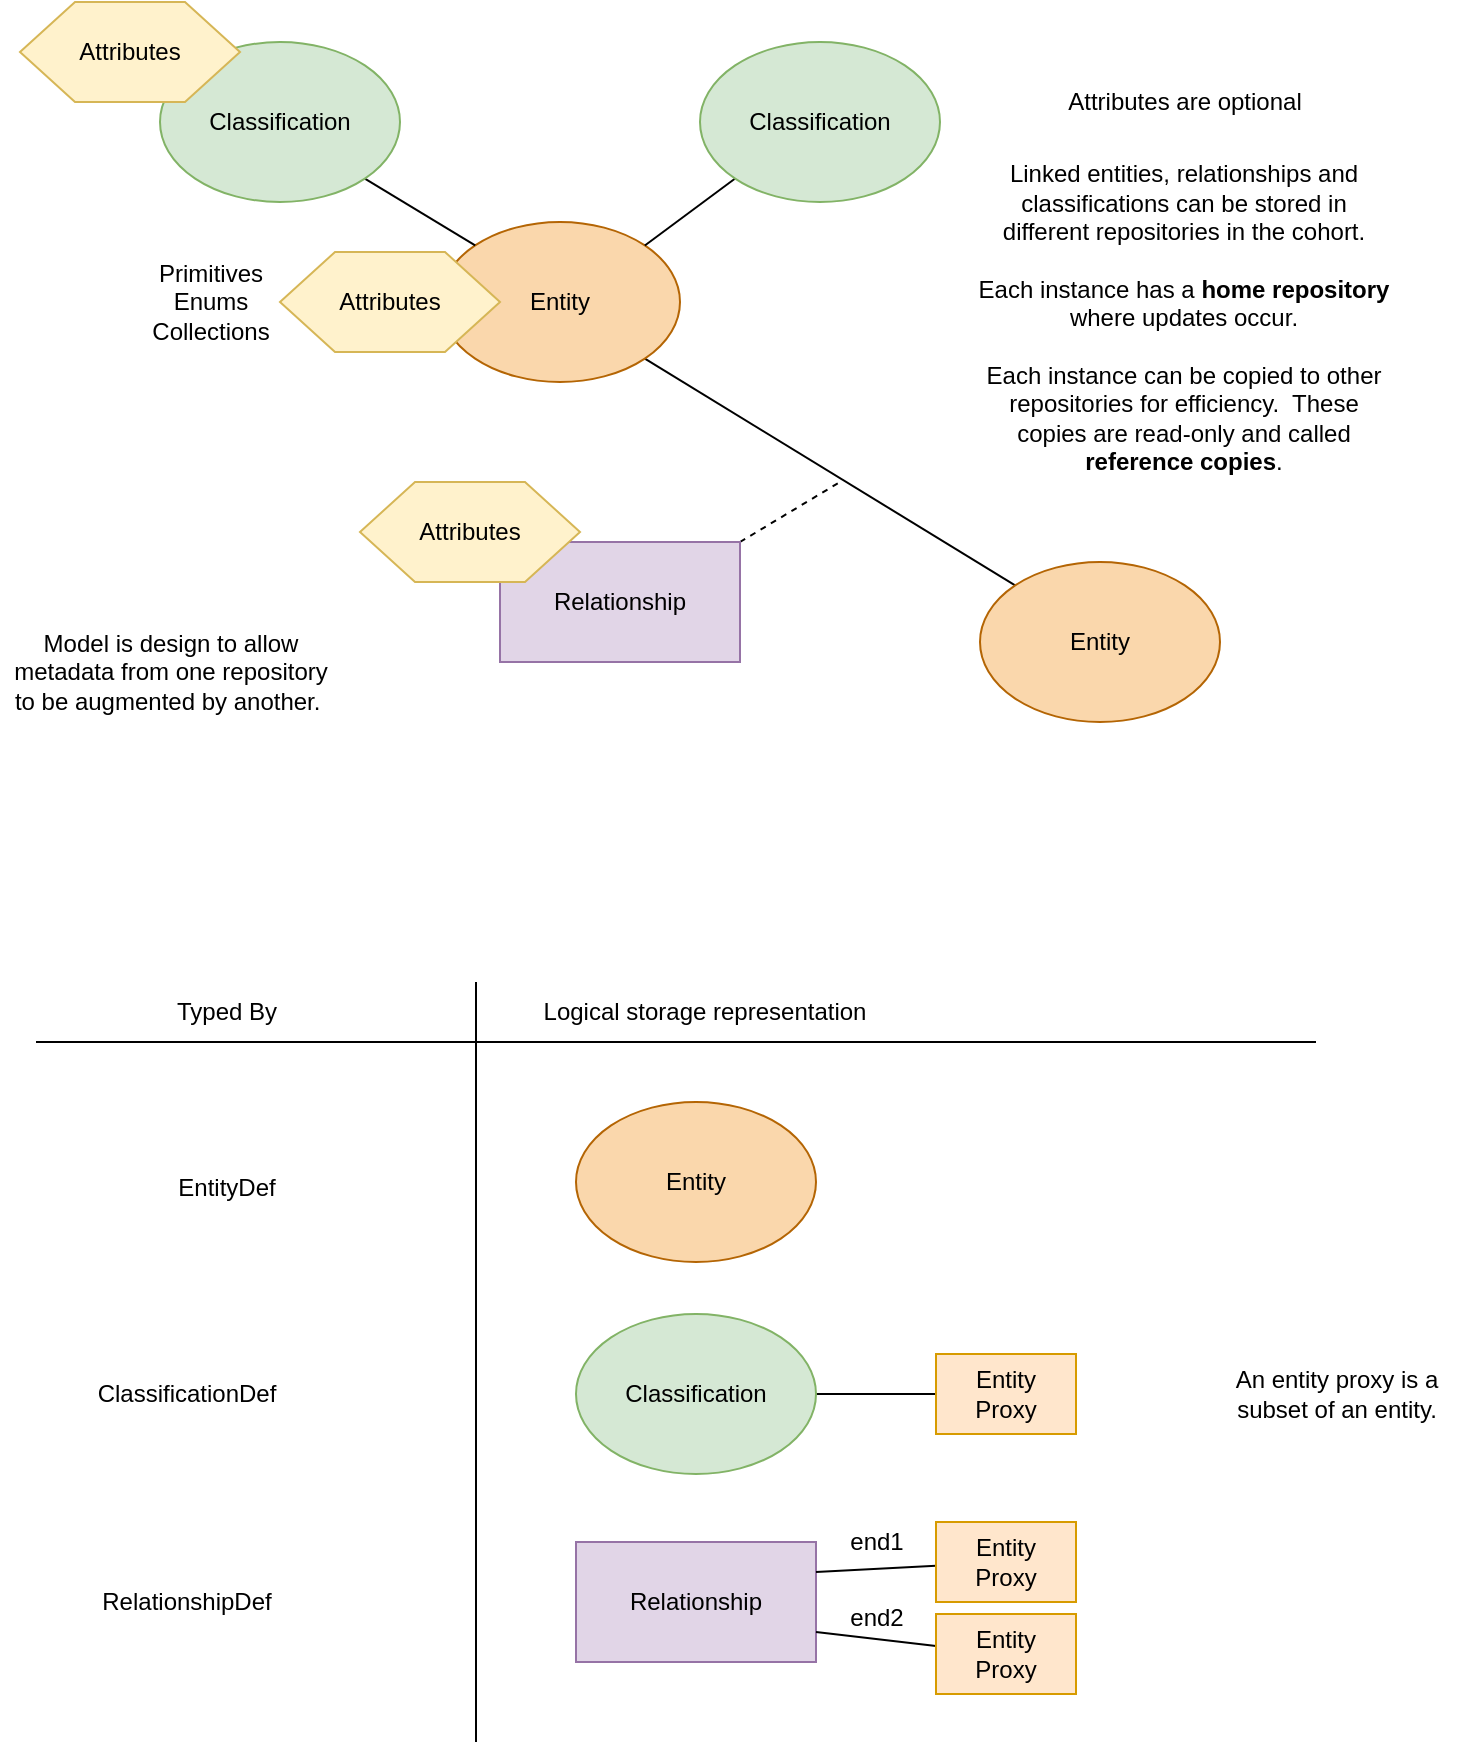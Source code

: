 <mxfile version="12.4.2" type="device" pages="4"><diagram id="Z7bbR40hNfWKqiiLp26I" name="metadata-elements"><mxGraphModel dx="932" dy="624" grid="1" gridSize="10" guides="1" tooltips="1" connect="1" arrows="1" fold="1" page="1" pageScale="1" pageWidth="827" pageHeight="1169" math="0" shadow="0"><root><mxCell id="0"/><mxCell id="1" parent="0"/><mxCell id="-slnMgaZ7tEI87ncV4Ti-3" style="rounded=0;orthogonalLoop=1;jettySize=auto;html=1;exitX=1;exitY=1;exitDx=0;exitDy=0;entryX=0;entryY=0;entryDx=0;entryDy=0;endArrow=none;endFill=0;" edge="1" parent="1" source="-slnMgaZ7tEI87ncV4Ti-1" target="-slnMgaZ7tEI87ncV4Ti-2"><mxGeometry relative="1" as="geometry"/></mxCell><mxCell id="-slnMgaZ7tEI87ncV4Ti-1" value="Entity" style="ellipse;whiteSpace=wrap;html=1;fillColor=#fad7ac;strokeColor=#b46504;" vertex="1" parent="1"><mxGeometry x="260" y="202" width="120" height="80" as="geometry"/></mxCell><mxCell id="-slnMgaZ7tEI87ncV4Ti-2" value="Entity" style="ellipse;whiteSpace=wrap;html=1;fillColor=#fad7ac;strokeColor=#b46504;" vertex="1" parent="1"><mxGeometry x="530" y="372" width="120" height="80" as="geometry"/></mxCell><mxCell id="-slnMgaZ7tEI87ncV4Ti-5" style="edgeStyle=none;rounded=0;orthogonalLoop=1;jettySize=auto;html=1;exitX=1;exitY=0;exitDx=0;exitDy=0;endArrow=none;endFill=0;dashed=1;" edge="1" parent="1" source="-slnMgaZ7tEI87ncV4Ti-4"><mxGeometry relative="1" as="geometry"><mxPoint x="460" y="332" as="targetPoint"/></mxGeometry></mxCell><mxCell id="-slnMgaZ7tEI87ncV4Ti-4" value="Relationship" style="rounded=0;whiteSpace=wrap;html=1;fillColor=#e1d5e7;strokeColor=#9673a6;" vertex="1" parent="1"><mxGeometry x="290" y="362" width="120" height="60" as="geometry"/></mxCell><mxCell id="-slnMgaZ7tEI87ncV4Ti-9" style="edgeStyle=none;rounded=0;orthogonalLoop=1;jettySize=auto;html=1;entryX=0;entryY=0;entryDx=0;entryDy=0;endArrow=none;endFill=0;exitX=1;exitY=1;exitDx=0;exitDy=0;" edge="1" parent="1" source="-slnMgaZ7tEI87ncV4Ti-11" target="-slnMgaZ7tEI87ncV4Ti-1"><mxGeometry relative="1" as="geometry"><mxPoint x="210" y="152" as="sourcePoint"/></mxGeometry></mxCell><mxCell id="-slnMgaZ7tEI87ncV4Ti-11" value="Classification" style="ellipse;whiteSpace=wrap;html=1;fillColor=#d5e8d4;strokeColor=#82b366;" vertex="1" parent="1"><mxGeometry x="120" y="112" width="120" height="80" as="geometry"/></mxCell><mxCell id="-slnMgaZ7tEI87ncV4Ti-12" style="edgeStyle=none;rounded=0;orthogonalLoop=1;jettySize=auto;html=1;entryX=1;entryY=0;entryDx=0;entryDy=0;endArrow=none;endFill=0;exitX=0;exitY=1;exitDx=0;exitDy=0;" edge="1" parent="1" source="-slnMgaZ7tEI87ncV4Ti-13" target="-slnMgaZ7tEI87ncV4Ti-1"><mxGeometry relative="1" as="geometry"><mxPoint x="519" y="152" as="sourcePoint"/><mxPoint x="586.574" y="213.716" as="targetPoint"/></mxGeometry></mxCell><mxCell id="-slnMgaZ7tEI87ncV4Ti-13" value="Classification" style="ellipse;whiteSpace=wrap;html=1;fillColor=#d5e8d4;strokeColor=#82b366;" vertex="1" parent="1"><mxGeometry x="390" y="112" width="120" height="80" as="geometry"/></mxCell><mxCell id="-slnMgaZ7tEI87ncV4Ti-14" value="Attributes" style="shape=hexagon;perimeter=hexagonPerimeter2;whiteSpace=wrap;html=1;fillColor=#fff2cc;strokeColor=#d6b656;" vertex="1" parent="1"><mxGeometry x="220" y="332" width="110" height="50" as="geometry"/></mxCell><mxCell id="-slnMgaZ7tEI87ncV4Ti-16" value="Attributes" style="shape=hexagon;perimeter=hexagonPerimeter2;whiteSpace=wrap;html=1;fillColor=#fff2cc;strokeColor=#d6b656;" vertex="1" parent="1"><mxGeometry x="50" y="92" width="110" height="50" as="geometry"/></mxCell><mxCell id="-slnMgaZ7tEI87ncV4Ti-17" value="Attributes" style="shape=hexagon;perimeter=hexagonPerimeter2;whiteSpace=wrap;html=1;fillColor=#fff2cc;strokeColor=#d6b656;" vertex="1" parent="1"><mxGeometry x="180" y="217" width="110" height="50" as="geometry"/></mxCell><mxCell id="-slnMgaZ7tEI87ncV4Ti-20" value="Attributes are optional" style="text;html=1;align=center;verticalAlign=middle;resizable=0;points=[];;autosize=1;" vertex="1" parent="1"><mxGeometry x="567" y="132" width="130" height="20" as="geometry"/></mxCell><mxCell id="-slnMgaZ7tEI87ncV4Ti-21" value="Linked entities, relationships and classifications can be stored in different repositories in the cohort.&lt;br&gt;&lt;br&gt;Each instance has a &lt;b&gt;home repository&lt;/b&gt; where updates occur.&lt;br&gt;&lt;br&gt;Each instance can be copied to other repositories for efficiency.&amp;nbsp; These copies are read-only and called &lt;b&gt;reference copies&lt;/b&gt;." style="text;html=1;align=center;verticalAlign=middle;resizable=1;points=[];;autosize=0;whiteSpace=wrap;" vertex="1" parent="1"><mxGeometry x="527" y="192" width="210" height="115" as="geometry"/></mxCell><mxCell id="-slnMgaZ7tEI87ncV4Ti-24" style="edgeStyle=none;rounded=0;orthogonalLoop=1;jettySize=auto;html=1;exitX=1;exitY=0.5;exitDx=0;exitDy=0;endArrow=none;endFill=0;" edge="1" parent="1" source="-slnMgaZ7tEI87ncV4Ti-22" target="-slnMgaZ7tEI87ncV4Ti-23"><mxGeometry relative="1" as="geometry"/></mxCell><mxCell id="-slnMgaZ7tEI87ncV4Ti-22" value="Classification&lt;br&gt;" style="ellipse;whiteSpace=wrap;html=1;fillColor=#d5e8d4;strokeColor=#82b366;" vertex="1" parent="1"><mxGeometry x="328" y="748" width="120" height="80" as="geometry"/></mxCell><mxCell id="-slnMgaZ7tEI87ncV4Ti-23" value="Entity&lt;br&gt;Proxy" style="rounded=0;whiteSpace=wrap;html=1;fillColor=#ffe6cc;strokeColor=#d79b00;" vertex="1" parent="1"><mxGeometry x="508" y="768" width="70" height="40" as="geometry"/></mxCell><mxCell id="-slnMgaZ7tEI87ncV4Ti-25" value="Entity" style="ellipse;whiteSpace=wrap;html=1;fillColor=#fad7ac;strokeColor=#b46504;" vertex="1" parent="1"><mxGeometry x="328" y="642" width="120" height="80" as="geometry"/></mxCell><mxCell id="-slnMgaZ7tEI87ncV4Ti-26" value="Relationship" style="rounded=0;whiteSpace=wrap;html=1;fillColor=#e1d5e7;strokeColor=#9673a6;" vertex="1" parent="1"><mxGeometry x="328" y="862" width="120" height="60" as="geometry"/></mxCell><mxCell id="-slnMgaZ7tEI87ncV4Ti-27" style="edgeStyle=none;rounded=0;orthogonalLoop=1;jettySize=auto;html=1;exitX=1;exitY=0.25;exitDx=0;exitDy=0;endArrow=none;endFill=0;" edge="1" parent="1" target="-slnMgaZ7tEI87ncV4Ti-28" source="-slnMgaZ7tEI87ncV4Ti-26"><mxGeometry relative="1" as="geometry"><mxPoint x="448" y="892" as="sourcePoint"/></mxGeometry></mxCell><mxCell id="-slnMgaZ7tEI87ncV4Ti-28" value="Entity&lt;br&gt;Proxy" style="rounded=0;whiteSpace=wrap;html=1;fillColor=#ffe6cc;strokeColor=#d79b00;" vertex="1" parent="1"><mxGeometry x="508" y="852" width="70" height="40" as="geometry"/></mxCell><mxCell id="-slnMgaZ7tEI87ncV4Ti-29" style="edgeStyle=none;rounded=0;orthogonalLoop=1;jettySize=auto;html=1;exitX=1;exitY=0.75;exitDx=0;exitDy=0;endArrow=none;endFill=0;" edge="1" parent="1" target="-slnMgaZ7tEI87ncV4Ti-30" source="-slnMgaZ7tEI87ncV4Ti-26"><mxGeometry relative="1" as="geometry"><mxPoint x="448" y="942" as="sourcePoint"/></mxGeometry></mxCell><mxCell id="-slnMgaZ7tEI87ncV4Ti-30" value="Entity&lt;br&gt;Proxy" style="rounded=0;whiteSpace=wrap;html=1;fillColor=#ffe6cc;strokeColor=#d79b00;" vertex="1" parent="1"><mxGeometry x="508" y="898" width="70" height="40" as="geometry"/></mxCell><mxCell id="-slnMgaZ7tEI87ncV4Ti-31" value="end1" style="text;html=1;align=center;verticalAlign=middle;resizable=0;points=[];;autosize=1;" vertex="1" parent="1"><mxGeometry x="458" y="852" width="40" height="20" as="geometry"/></mxCell><mxCell id="-slnMgaZ7tEI87ncV4Ti-32" value="end2" style="text;html=1;align=center;verticalAlign=middle;resizable=0;points=[];;autosize=1;" vertex="1" parent="1"><mxGeometry x="458" y="890" width="40" height="20" as="geometry"/></mxCell><mxCell id="-slnMgaZ7tEI87ncV4Ti-33" value="Typed By" style="text;html=1;align=center;verticalAlign=middle;resizable=0;points=[];;autosize=1;" vertex="1" parent="1"><mxGeometry x="118" y="587" width="70" height="20" as="geometry"/></mxCell><mxCell id="-slnMgaZ7tEI87ncV4Ti-34" value="EntityDef" style="text;html=1;align=center;verticalAlign=middle;resizable=0;points=[];;autosize=1;" vertex="1" parent="1"><mxGeometry x="123" y="675" width="60" height="20" as="geometry"/></mxCell><mxCell id="-slnMgaZ7tEI87ncV4Ti-35" value="ClassificationDef" style="text;html=1;align=center;verticalAlign=middle;resizable=0;points=[];;autosize=1;" vertex="1" parent="1"><mxGeometry x="83" y="778" width="100" height="20" as="geometry"/></mxCell><mxCell id="-slnMgaZ7tEI87ncV4Ti-36" value="RelationshipDef" style="text;html=1;align=center;verticalAlign=middle;resizable=0;points=[];;autosize=1;" vertex="1" parent="1"><mxGeometry x="83" y="882" width="100" height="20" as="geometry"/></mxCell><mxCell id="-slnMgaZ7tEI87ncV4Ti-37" value="Logical storage representation" style="text;html=1;align=center;verticalAlign=middle;resizable=0;points=[];;autosize=1;" vertex="1" parent="1"><mxGeometry x="302" y="587" width="180" height="20" as="geometry"/></mxCell><mxCell id="-slnMgaZ7tEI87ncV4Ti-38" value="" style="endArrow=none;html=1;" edge="1" parent="1"><mxGeometry width="50" height="50" relative="1" as="geometry"><mxPoint x="698" y="612" as="sourcePoint"/><mxPoint x="58" y="612" as="targetPoint"/></mxGeometry></mxCell><mxCell id="-slnMgaZ7tEI87ncV4Ti-39" value="" style="endArrow=none;html=1;" edge="1" parent="1"><mxGeometry width="50" height="50" relative="1" as="geometry"><mxPoint x="278" y="582" as="sourcePoint"/><mxPoint x="278" y="962" as="targetPoint"/></mxGeometry></mxCell><mxCell id="-slnMgaZ7tEI87ncV4Ti-40" value="An entity proxy is a&lt;br&gt;subset of an entity." style="text;html=1;align=center;verticalAlign=middle;resizable=0;points=[];;autosize=1;" vertex="1" parent="1"><mxGeometry x="648" y="773" width="120" height="30" as="geometry"/></mxCell><mxCell id="-slnMgaZ7tEI87ncV4Ti-41" value="Primitives&lt;br&gt;Enums&lt;br&gt;Collections" style="text;html=1;align=center;verticalAlign=middle;resizable=0;points=[];;autosize=1;" vertex="1" parent="1"><mxGeometry x="110" y="217" width="70" height="50" as="geometry"/></mxCell><mxCell id="-slnMgaZ7tEI87ncV4Ti-42" value="Model is design to allow&lt;br&gt;metadata from one repository&lt;br&gt;to be augmented by another.&amp;nbsp;" style="text;html=1;align=center;verticalAlign=middle;resizable=0;points=[];;autosize=1;" vertex="1" parent="1"><mxGeometry x="40" y="402" width="170" height="50" as="geometry"/></mxCell></root></mxGraphModel></diagram><diagram id="39W1JzW6PQjz8XcOdmd-" name="structure"><mxGraphModel dx="932" dy="624" grid="1" gridSize="10" guides="1" tooltips="1" connect="1" arrows="1" fold="1" page="1" pageScale="1" pageWidth="827" pageHeight="1169" math="0" shadow="0"><root><mxCell id="BZvtssOSBMB4os9gPGfF-0"/><mxCell id="BZvtssOSBMB4os9gPGfF-1" parent="BZvtssOSBMB4os9gPGfF-0"/><mxCell id="BZvtssOSBMB4os9gPGfF-2" value="instanceProvenanceType" style="rounded=0;whiteSpace=wrap;html=1;" vertex="1" parent="BZvtssOSBMB4os9gPGfF-1"><mxGeometry x="170" y="120" width="430" height="30" as="geometry"/></mxCell><mxCell id="BZvtssOSBMB4os9gPGfF-3" value="metadataCollectionId&lt;br&gt;metadataCollectionName&lt;br&gt;replicatedBy" style="rounded=0;whiteSpace=wrap;html=1;" vertex="1" parent="BZvtssOSBMB4os9gPGfF-1"><mxGeometry x="170" y="150" width="430" height="60" as="geometry"/></mxCell><mxCell id="BZvtssOSBMB4os9gPGfF-4" value="instanceLicense" style="rounded=0;whiteSpace=wrap;html=1;" vertex="1" parent="BZvtssOSBMB4os9gPGfF-1"><mxGeometry x="170" y="210" width="430" height="30" as="geometry"/></mxCell><mxCell id="BZvtssOSBMB4os9gPGfF-5" value="createdBy&lt;br&gt;updatedBy&lt;br&gt;maintainedBy&lt;br&gt;createTime&lt;br&gt;updateTime&lt;br&gt;version" style="rounded=0;whiteSpace=wrap;html=1;" vertex="1" parent="BZvtssOSBMB4os9gPGfF-1"><mxGeometry x="170" y="240" width="430" height="100" as="geometry"/></mxCell><mxCell id="BZvtssOSBMB4os9gPGfF-6" value="currentStatus&lt;br&gt;statusOnDelete" style="rounded=0;whiteSpace=wrap;html=1;" vertex="1" parent="BZvtssOSBMB4os9gPGfF-1"><mxGeometry x="170" y="340" width="430" height="50" as="geometry"/></mxCell><mxCell id="BZvtssOSBMB4os9gPGfF-7" value="mappingProperties" style="rounded=0;whiteSpace=wrap;html=1;" vertex="1" parent="BZvtssOSBMB4os9gPGfF-1"><mxGeometry x="170" y="390" width="430" height="30" as="geometry"/></mxCell><mxCell id="rMusvo9j9TCcDV2EQ-hL-0" style="edgeStyle=orthogonalEdgeStyle;rounded=0;orthogonalLoop=1;jettySize=auto;html=1;exitX=0.5;exitY=0;exitDx=0;exitDy=0;entryX=0.25;entryY=1;entryDx=0;entryDy=0;endArrow=block;endFill=0;strokeWidth=1;endSize=12;" edge="1" parent="BZvtssOSBMB4os9gPGfF-1" source="BZvtssOSBMB4os9gPGfF-8" target="BZvtssOSBMB4os9gPGfF-7"><mxGeometry relative="1" as="geometry"/></mxCell><mxCell id="BZvtssOSBMB4os9gPGfF-8" value="classificationName&lt;br&gt;classificationProperties&lt;br&gt;classificationOrigin&lt;br&gt;classificationOriginGUID" style="rounded=0;whiteSpace=wrap;html=1;fillColor=#d5e8d4;strokeColor=#82b366;" vertex="1" parent="BZvtssOSBMB4os9gPGfF-1"><mxGeometry x="120" y="480" width="210" height="60" as="geometry"/></mxCell><mxCell id="rMusvo9j9TCcDV2EQ-hL-1" style="edgeStyle=orthogonalEdgeStyle;rounded=0;orthogonalLoop=1;jettySize=auto;html=1;exitX=0.5;exitY=0;exitDx=0;exitDy=0;entryX=0.75;entryY=1;entryDx=0;entryDy=0;endArrow=block;endFill=0;endSize=12;strokeWidth=1;" edge="1" parent="BZvtssOSBMB4os9gPGfF-1" source="BZvtssOSBMB4os9gPGfF-9" target="BZvtssOSBMB4os9gPGfF-7"><mxGeometry relative="1" as="geometry"/></mxCell><mxCell id="BZvtssOSBMB4os9gPGfF-9" value="guid&lt;br&gt;instanceURL" style="rounded=0;whiteSpace=wrap;html=1;" vertex="1" parent="BZvtssOSBMB4os9gPGfF-1"><mxGeometry x="480" y="480" width="210" height="50" as="geometry"/></mxCell><mxCell id="rMusvo9j9TCcDV2EQ-hL-7" style="edgeStyle=orthogonalEdgeStyle;rounded=0;orthogonalLoop=1;jettySize=auto;html=1;exitX=0.5;exitY=0;exitDx=0;exitDy=0;entryX=0.25;entryY=1;entryDx=0;entryDy=0;endArrow=block;endFill=0;endSize=12;strokeWidth=1;" edge="1" parent="BZvtssOSBMB4os9gPGfF-1" source="rMusvo9j9TCcDV2EQ-hL-2" target="BZvtssOSBMB4os9gPGfF-9"><mxGeometry relative="1" as="geometry"/></mxCell><mxCell id="rMusvo9j9TCcDV2EQ-hL-2" value="classifications" style="rounded=0;whiteSpace=wrap;html=1;fillColor=#ffe6cc;strokeColor=#d79b00;" vertex="1" parent="BZvtssOSBMB4os9gPGfF-1"><mxGeometry x="350" y="600" width="190" height="30" as="geometry"/></mxCell><mxCell id="rMusvo9j9TCcDV2EQ-hL-5" style="edgeStyle=orthogonalEdgeStyle;rounded=0;orthogonalLoop=1;jettySize=auto;html=1;exitX=0.5;exitY=0;exitDx=0;exitDy=0;entryX=0.25;entryY=1;entryDx=0;entryDy=0;endArrow=block;endFill=0;endSize=12;strokeWidth=1;" edge="1" parent="BZvtssOSBMB4os9gPGfF-1" source="rMusvo9j9TCcDV2EQ-hL-3" target="rMusvo9j9TCcDV2EQ-hL-2"><mxGeometry relative="1" as="geometry"/></mxCell><mxCell id="rMusvo9j9TCcDV2EQ-hL-3" value="uniqueProperties" style="rounded=0;whiteSpace=wrap;html=1;fillColor=#ffe6cc;strokeColor=#d79b00;" vertex="1" parent="BZvtssOSBMB4os9gPGfF-1"><mxGeometry x="220" y="700" width="190" height="30" as="geometry"/></mxCell><mxCell id="rMusvo9j9TCcDV2EQ-hL-6" style="edgeStyle=orthogonalEdgeStyle;rounded=0;orthogonalLoop=1;jettySize=auto;html=1;exitX=0.5;exitY=0;exitDx=0;exitDy=0;entryX=0.75;entryY=1;entryDx=0;entryDy=0;endArrow=block;endFill=0;endSize=12;strokeWidth=1;" edge="1" parent="BZvtssOSBMB4os9gPGfF-1" source="rMusvo9j9TCcDV2EQ-hL-4" target="rMusvo9j9TCcDV2EQ-hL-2"><mxGeometry relative="1" as="geometry"/></mxCell><mxCell id="rMusvo9j9TCcDV2EQ-hL-4" value="entityProperties" style="rounded=0;whiteSpace=wrap;html=1;fillColor=#ffe6cc;strokeColor=#d79b00;" vertex="1" parent="BZvtssOSBMB4os9gPGfF-1"><mxGeometry x="470" y="700" width="190" height="30" as="geometry"/></mxCell><mxCell id="rMusvo9j9TCcDV2EQ-hL-10" style="edgeStyle=orthogonalEdgeStyle;rounded=0;orthogonalLoop=1;jettySize=auto;html=1;exitX=1;exitY=0.5;exitDx=0;exitDy=0;entryX=0;entryY=0.25;entryDx=0;entryDy=0;endArrow=none;endFill=0;endSize=12;strokeWidth=1;" edge="1" parent="BZvtssOSBMB4os9gPGfF-1" source="rMusvo9j9TCcDV2EQ-hL-8" target="rMusvo9j9TCcDV2EQ-hL-9"><mxGeometry relative="1" as="geometry"/></mxCell><mxCell id="rMusvo9j9TCcDV2EQ-hL-8" value="type" style="rounded=0;whiteSpace=wrap;html=1;" vertex="1" parent="BZvtssOSBMB4os9gPGfF-1"><mxGeometry x="170" y="90" width="430" height="30" as="geometry"/></mxCell><mxCell id="rMusvo9j9TCcDV2EQ-hL-9" value="typeDefCatagory&lt;br&gt;typeDefGUID&lt;br&gt;typeDefName&lt;br&gt;typeDefVersion&lt;br&gt;typeDefDescription&lt;br&gt;typeDefDescriptionGUID&lt;br&gt;typeDefSuperTypes&lt;br&gt;validStatusList&lt;br&gt;validInstanceProperties" style="rounded=0;whiteSpace=wrap;html=1;" vertex="1" parent="BZvtssOSBMB4os9gPGfF-1"><mxGeometry x="660" y="69" width="150" height="144" as="geometry"/></mxCell><mxCell id="rMusvo9j9TCcDV2EQ-hL-11" value="relationshipProperties&lt;br&gt;entityOneProxy&lt;br&gt;entityTwoProxy" style="rounded=0;whiteSpace=wrap;html=1;fillColor=#e1d5e7;strokeColor=#9673a6;" vertex="1" parent="BZvtssOSBMB4os9gPGfF-1"><mxGeometry x="640" y="600" width="190" height="60" as="geometry"/></mxCell><mxCell id="rMusvo9j9TCcDV2EQ-hL-13" style="edgeStyle=orthogonalEdgeStyle;rounded=0;orthogonalLoop=1;jettySize=auto;html=1;entryX=0.75;entryY=1;entryDx=0;entryDy=0;endArrow=block;endFill=0;endSize=12;strokeWidth=1;" edge="1" parent="BZvtssOSBMB4os9gPGfF-1" source="rMusvo9j9TCcDV2EQ-hL-11" target="BZvtssOSBMB4os9gPGfF-9"><mxGeometry relative="1" as="geometry"><mxPoint x="485" y="590" as="sourcePoint"/><mxPoint x="543" y="540" as="targetPoint"/></mxGeometry></mxCell><mxCell id="rMusvo9j9TCcDV2EQ-hL-14" value="EntitySummary" style="text;html=1;align=center;verticalAlign=middle;resizable=0;points=[];;autosize=1;" vertex="1" parent="BZvtssOSBMB4os9gPGfF-1"><mxGeometry x="240" y="605" width="100" height="20" as="geometry"/></mxCell><mxCell id="rMusvo9j9TCcDV2EQ-hL-15" value="EntityProxy" style="text;html=1;align=center;verticalAlign=middle;resizable=0;points=[];;autosize=1;" vertex="1" parent="BZvtssOSBMB4os9gPGfF-1"><mxGeometry x="140" y="705" width="80" height="20" as="geometry"/></mxCell><mxCell id="rMusvo9j9TCcDV2EQ-hL-17" value="EntityDetail" style="text;html=1;align=center;verticalAlign=middle;resizable=0;points=[];;autosize=1;" vertex="1" parent="BZvtssOSBMB4os9gPGfF-1"><mxGeometry x="660" y="705" width="80" height="20" as="geometry"/></mxCell><mxCell id="rMusvo9j9TCcDV2EQ-hL-18" value="Relationship" style="text;html=1;align=center;verticalAlign=middle;resizable=0;points=[];;autosize=1;" vertex="1" parent="BZvtssOSBMB4os9gPGfF-1"><mxGeometry x="840" y="620" width="80" height="20" as="geometry"/></mxCell><mxCell id="mYXS91cJgSRmmLbEXtdl-0" value="InstanceAuditHeader" style="text;html=1;align=center;verticalAlign=middle;resizable=0;points=[];;autosize=1;" vertex="1" parent="BZvtssOSBMB4os9gPGfF-1"><mxGeometry x="30" y="95" width="130" height="20" as="geometry"/></mxCell><mxCell id="mYXS91cJgSRmmLbEXtdl-1" value="Classification" style="text;html=1;align=center;verticalAlign=middle;resizable=0;points=[];;autosize=1;" vertex="1" parent="BZvtssOSBMB4os9gPGfF-1"><mxGeometry x="30" y="500" width="90" height="20" as="geometry"/></mxCell><mxCell id="mYXS91cJgSRmmLbEXtdl-2" value="IntanceHeader" style="text;html=1;align=center;verticalAlign=middle;resizable=0;points=[];;autosize=1;" vertex="1" parent="BZvtssOSBMB4os9gPGfF-1"><mxGeometry x="693" y="492" width="90" height="20" as="geometry"/></mxCell></root></mxGraphModel></diagram><diagram id="mTZ1y4LS6rHTi8Fzs0pb" name="events"><mxGraphModel dx="932" dy="624" grid="1" gridSize="10" guides="1" tooltips="1" connect="1" arrows="1" fold="1" page="1" pageScale="1" pageWidth="827" pageHeight="1169" math="0" shadow="0"><root><mxCell id="sS-eTAVAKdVr08XAdWZr-0"/><mxCell id="sS-eTAVAKdVr08XAdWZr-1" parent="sS-eTAVAKdVr08XAdWZr-0"/><mxCell id="sS-eTAVAKdVr08XAdWZr-2" value="Timestamp" style="rounded=0;whiteSpace=wrap;html=1;" vertex="1" parent="sS-eTAVAKdVr08XAdWZr-1"><mxGeometry x="120" y="120" width="120" height="30" as="geometry"/></mxCell><mxCell id="sS-eTAVAKdVr08XAdWZr-13" style="edgeStyle=orthogonalEdgeStyle;rounded=0;orthogonalLoop=1;jettySize=auto;html=1;exitX=1;exitY=0.5;exitDx=0;exitDy=0;endArrow=none;endFill=0;endSize=12;strokeWidth=1;" edge="1" parent="sS-eTAVAKdVr08XAdWZr-1" source="sS-eTAVAKdVr08XAdWZr-3" target="sS-eTAVAKdVr08XAdWZr-14"><mxGeometry relative="1" as="geometry"><mxPoint x="330" y="165" as="targetPoint"/></mxGeometry></mxCell><mxCell id="sS-eTAVAKdVr08XAdWZr-3" value="Originator" style="rounded=0;whiteSpace=wrap;html=1;fillColor=#b1ddf0;strokeColor=#10739e;" vertex="1" parent="sS-eTAVAKdVr08XAdWZr-1"><mxGeometry x="120" y="150" width="120" height="30" as="geometry"/></mxCell><mxCell id="sS-eTAVAKdVr08XAdWZr-4" value="Version" style="rounded=0;whiteSpace=wrap;html=1;" vertex="1" parent="sS-eTAVAKdVr08XAdWZr-1"><mxGeometry x="120" y="180" width="120" height="30" as="geometry"/></mxCell><mxCell id="sS-eTAVAKdVr08XAdWZr-5" value="Category" style="rounded=0;whiteSpace=wrap;html=1;fillColor=#b0e3e6;strokeColor=#0e8088;" vertex="1" parent="sS-eTAVAKdVr08XAdWZr-1"><mxGeometry x="120" y="210" width="120" height="30" as="geometry"/></mxCell><mxCell id="sS-eTAVAKdVr08XAdWZr-6" value="Category&lt;br&gt;Specific&lt;br&gt;Section" style="rounded=0;whiteSpace=wrap;html=1;fontStyle=2" vertex="1" parent="sS-eTAVAKdVr08XAdWZr-1"><mxGeometry x="120" y="240" width="120" height="130" as="geometry"/></mxCell><mxCell id="sS-eTAVAKdVr08XAdWZr-7" value="Error&lt;br&gt;Section" style="rounded=0;whiteSpace=wrap;html=1;fontStyle=2" vertex="1" parent="sS-eTAVAKdVr08XAdWZr-1"><mxGeometry x="120" y="370" width="120" height="160" as="geometry"/></mxCell><mxCell id="sS-eTAVAKdVr08XAdWZr-8" value="metadatacollectionId" style="rounded=0;whiteSpace=wrap;html=1;fillColor=#b1ddf0;strokeColor=#10739e;" vertex="1" parent="sS-eTAVAKdVr08XAdWZr-1"><mxGeometry x="350" y="30" width="120" height="30" as="geometry"/></mxCell><mxCell id="sS-eTAVAKdVr08XAdWZr-9" value="serverName" style="rounded=0;whiteSpace=wrap;html=1;fillColor=#b1ddf0;strokeColor=#10739e;" vertex="1" parent="sS-eTAVAKdVr08XAdWZr-1"><mxGeometry x="350" y="60" width="120" height="30" as="geometry"/></mxCell><mxCell id="sS-eTAVAKdVr08XAdWZr-10" value="serverType" style="rounded=0;whiteSpace=wrap;html=1;fillColor=#b1ddf0;strokeColor=#10739e;" vertex="1" parent="sS-eTAVAKdVr08XAdWZr-1"><mxGeometry x="350" y="90" width="120" height="30" as="geometry"/></mxCell><mxCell id="sS-eTAVAKdVr08XAdWZr-11" value="organizationName" style="rounded=0;whiteSpace=wrap;html=1;fillColor=#b1ddf0;strokeColor=#10739e;" vertex="1" parent="sS-eTAVAKdVr08XAdWZr-1"><mxGeometry x="350" y="120" width="120" height="30" as="geometry"/></mxCell><mxCell id="sS-eTAVAKdVr08XAdWZr-12" value="protocolVersion" style="rounded=0;whiteSpace=wrap;html=1;fillColor=#b1ddf0;strokeColor=#10739e;" vertex="1" parent="sS-eTAVAKdVr08XAdWZr-1"><mxGeometry x="350" y="150" width="120" height="30" as="geometry"/></mxCell><mxCell id="sS-eTAVAKdVr08XAdWZr-14" value="" style="shape=curlyBracket;whiteSpace=wrap;html=1;rounded=1;" vertex="1" parent="sS-eTAVAKdVr08XAdWZr-1"><mxGeometry x="320" y="30" width="20" height="150" as="geometry"/></mxCell><mxCell id="sS-eTAVAKdVr08XAdWZr-15" value="RegistryEvent" style="rounded=0;whiteSpace=wrap;html=1;fillColor=#b0e3e6;strokeColor=#0e8088;" vertex="1" parent="sS-eTAVAKdVr08XAdWZr-1"><mxGeometry x="310" y="210" width="120" height="30" as="geometry"/></mxCell><mxCell id="sS-eTAVAKdVr08XAdWZr-16" value="TypeDefEvent" style="rounded=0;whiteSpace=wrap;html=1;fillColor=#b0e3e6;strokeColor=#0e8088;" vertex="1" parent="sS-eTAVAKdVr08XAdWZr-1"><mxGeometry x="480" y="210" width="120" height="30" as="geometry"/></mxCell><mxCell id="sS-eTAVAKdVr08XAdWZr-17" value="InstanceEvent" style="rounded=0;whiteSpace=wrap;html=1;fillColor=#b0e3e6;strokeColor=#0e8088;" vertex="1" parent="sS-eTAVAKdVr08XAdWZr-1"><mxGeometry x="650" y="210" width="120" height="30" as="geometry"/></mxCell><mxCell id="sS-eTAVAKdVr08XAdWZr-18" value="RegistryEventType" style="rounded=0;whiteSpace=wrap;html=1;fillColor=#fad7ac;strokeColor=#b46504;fontStyle=2" vertex="1" parent="sS-eTAVAKdVr08XAdWZr-1"><mxGeometry x="310" y="240" width="120" height="30" as="geometry"/></mxCell><mxCell id="sS-eTAVAKdVr08XAdWZr-19" value="TypeDefEventType" style="rounded=0;whiteSpace=wrap;html=1;fillColor=#fad7ac;strokeColor=#b46504;fontStyle=2" vertex="1" parent="sS-eTAVAKdVr08XAdWZr-1"><mxGeometry x="480" y="240" width="120" height="30" as="geometry"/></mxCell><mxCell id="sS-eTAVAKdVr08XAdWZr-20" value="InstanceEventType" style="rounded=0;whiteSpace=wrap;html=1;fillColor=#fad7ac;strokeColor=#b46504;fontStyle=2" vertex="1" parent="sS-eTAVAKdVr08XAdWZr-1"><mxGeometry x="650" y="240" width="120" height="30" as="geometry"/></mxCell><mxCell id="sS-eTAVAKdVr08XAdWZr-21" value="" style="endArrow=none;dashed=1;html=1;strokeWidth=1;entryX=1;entryY=1;entryDx=0;entryDy=0;exitX=1;exitY=0;exitDx=0;exitDy=0;" edge="1" parent="sS-eTAVAKdVr08XAdWZr-1" source="sS-eTAVAKdVr08XAdWZr-6" target="sS-eTAVAKdVr08XAdWZr-17"><mxGeometry width="50" height="50" relative="1" as="geometry"><mxPoint x="120" y="570" as="sourcePoint"/><mxPoint x="170" y="520" as="targetPoint"/></mxGeometry></mxCell><mxCell id="sS-eTAVAKdVr08XAdWZr-22" value="" style="endArrow=none;dashed=1;html=1;strokeWidth=1;entryX=1;entryY=0;entryDx=0;entryDy=0;exitX=1;exitY=0;exitDx=0;exitDy=0;" edge="1" parent="sS-eTAVAKdVr08XAdWZr-1" target="sS-eTAVAKdVr08XAdWZr-17"><mxGeometry width="50" height="50" relative="1" as="geometry"><mxPoint x="240" y="210" as="sourcePoint"/><mxPoint x="310" y="210" as="targetPoint"/></mxGeometry></mxCell><mxCell id="sS-eTAVAKdVr08XAdWZr-23" value="Registration&lt;br&gt;Details" style="rounded=0;whiteSpace=wrap;html=1;fontStyle=2" vertex="1" parent="sS-eTAVAKdVr08XAdWZr-1"><mxGeometry x="310" y="270" width="120" height="100" as="geometry"/></mxCell><mxCell id="sS-eTAVAKdVr08XAdWZr-24" value="TypeDef&lt;br&gt;Details" style="rounded=0;whiteSpace=wrap;html=1;fontStyle=2" vertex="1" parent="sS-eTAVAKdVr08XAdWZr-1"><mxGeometry x="480" y="270" width="120" height="100" as="geometry"/></mxCell><mxCell id="sS-eTAVAKdVr08XAdWZr-25" value="Instance&lt;br&gt;Details" style="rounded=0;whiteSpace=wrap;html=1;fontStyle=2" vertex="1" parent="sS-eTAVAKdVr08XAdWZr-1"><mxGeometry x="650" y="270" width="120" height="100" as="geometry"/></mxCell><mxCell id="sS-eTAVAKdVr08XAdWZr-26" value="" style="endArrow=none;dashed=1;html=1;strokeWidth=1;entryX=1;entryY=1;entryDx=0;entryDy=0;exitX=1;exitY=0;exitDx=0;exitDy=0;" edge="1" parent="sS-eTAVAKdVr08XAdWZr-1"><mxGeometry width="50" height="50" relative="1" as="geometry"><mxPoint x="240" y="370" as="sourcePoint"/><mxPoint x="770" y="370" as="targetPoint"/></mxGeometry></mxCell><mxCell id="sS-eTAVAKdVr08XAdWZr-27" value="ErrorCode" style="rounded=0;whiteSpace=wrap;html=1;fillColor=#cdeb8b;strokeColor=#36393d;" vertex="1" parent="sS-eTAVAKdVr08XAdWZr-1"><mxGeometry x="310" y="370" width="120" height="30" as="geometry"/></mxCell><mxCell id="sS-eTAVAKdVr08XAdWZr-28" value="ErrorCode" style="rounded=0;whiteSpace=wrap;html=1;fillColor=#cdeb8b;strokeColor=#36393d;" vertex="1" parent="sS-eTAVAKdVr08XAdWZr-1"><mxGeometry x="480" y="370" width="120" height="30" as="geometry"/></mxCell><mxCell id="sS-eTAVAKdVr08XAdWZr-29" value="ErrorCode" style="rounded=0;whiteSpace=wrap;html=1;fillColor=#cdeb8b;strokeColor=#36393d;" vertex="1" parent="sS-eTAVAKdVr08XAdWZr-1"><mxGeometry x="650" y="370" width="120" height="30" as="geometry"/></mxCell><mxCell id="sS-eTAVAKdVr08XAdWZr-30" value="ErrorMessage" style="rounded=0;whiteSpace=wrap;html=1;fontStyle=0" vertex="1" parent="sS-eTAVAKdVr08XAdWZr-1"><mxGeometry x="310" y="400" width="120" height="30" as="geometry"/></mxCell><mxCell id="sS-eTAVAKdVr08XAdWZr-31" value="ErrorMessage" style="rounded=0;whiteSpace=wrap;html=1;fontStyle=0" vertex="1" parent="sS-eTAVAKdVr08XAdWZr-1"><mxGeometry x="480" y="400" width="120" height="30" as="geometry"/></mxCell><mxCell id="sS-eTAVAKdVr08XAdWZr-32" value="ErrorMessage" style="rounded=0;whiteSpace=wrap;html=1;fontStyle=0" vertex="1" parent="sS-eTAVAKdVr08XAdWZr-1"><mxGeometry x="650" y="400" width="120" height="30" as="geometry"/></mxCell><mxCell id="sS-eTAVAKdVr08XAdWZr-33" value="" style="endArrow=none;dashed=1;html=1;strokeWidth=1;entryX=1;entryY=1;entryDx=0;entryDy=0;exitX=1;exitY=0;exitDx=0;exitDy=0;" edge="1" parent="sS-eTAVAKdVr08XAdWZr-1" target="sS-eTAVAKdVr08XAdWZr-29"><mxGeometry width="50" height="50" relative="1" as="geometry"><mxPoint x="240" y="400" as="sourcePoint"/><mxPoint x="170" y="680" as="targetPoint"/></mxGeometry></mxCell><mxCell id="sS-eTAVAKdVr08XAdWZr-34" value="" style="endArrow=none;dashed=1;html=1;strokeWidth=1;entryX=1;entryY=0;entryDx=0;entryDy=0;exitX=1;exitY=0;exitDx=0;exitDy=0;" edge="1" parent="sS-eTAVAKdVr08XAdWZr-1" target="sS-eTAVAKdVr08XAdWZr-29"><mxGeometry width="50" height="50" relative="1" as="geometry"><mxPoint x="240" y="370" as="sourcePoint"/><mxPoint x="310" y="370" as="targetPoint"/></mxGeometry></mxCell><mxCell id="sS-eTAVAKdVr08XAdWZr-35" value="Error&lt;br&gt;Details" style="rounded=0;whiteSpace=wrap;html=1;fontStyle=2" vertex="1" parent="sS-eTAVAKdVr08XAdWZr-1"><mxGeometry x="310" y="460" width="120" height="70" as="geometry"/></mxCell><mxCell id="sS-eTAVAKdVr08XAdWZr-36" value="Error&lt;br&gt;Details" style="rounded=0;whiteSpace=wrap;html=1;fontStyle=2" vertex="1" parent="sS-eTAVAKdVr08XAdWZr-1"><mxGeometry x="480" y="460" width="120" height="70" as="geometry"/></mxCell><mxCell id="sS-eTAVAKdVr08XAdWZr-37" value="Error&lt;br&gt;Details" style="rounded=0;whiteSpace=wrap;html=1;fontStyle=2" vertex="1" parent="sS-eTAVAKdVr08XAdWZr-1"><mxGeometry x="650" y="460" width="120" height="70" as="geometry"/></mxCell><mxCell id="sS-eTAVAKdVr08XAdWZr-38" value="" style="endArrow=none;dashed=1;html=1;strokeWidth=1;entryX=1;entryY=1;entryDx=0;entryDy=0;exitX=1;exitY=0;exitDx=0;exitDy=0;" edge="1" parent="sS-eTAVAKdVr08XAdWZr-1"><mxGeometry width="50" height="50" relative="1" as="geometry"><mxPoint x="240" y="530" as="sourcePoint"/><mxPoint x="770" y="530" as="targetPoint"/></mxGeometry></mxCell><mxCell id="sS-eTAVAKdVr08XAdWZr-39" value="TargetMetadata&lt;br&gt;CollectionId" style="rounded=0;whiteSpace=wrap;html=1;fontStyle=0" vertex="1" parent="sS-eTAVAKdVr08XAdWZr-1"><mxGeometry x="310" y="430" width="120" height="30" as="geometry"/></mxCell><mxCell id="sS-eTAVAKdVr08XAdWZr-40" value="TargetMetadata&lt;br&gt;CollectionId" style="rounded=0;whiteSpace=wrap;html=1;fontStyle=0" vertex="1" parent="sS-eTAVAKdVr08XAdWZr-1"><mxGeometry x="480" y="430" width="120" height="30" as="geometry"/></mxCell><mxCell id="sS-eTAVAKdVr08XAdWZr-41" value="TargetMetadata&lt;br&gt;CollectionId" style="rounded=0;whiteSpace=wrap;html=1;fontStyle=0" vertex="1" parent="sS-eTAVAKdVr08XAdWZr-1"><mxGeometry x="650" y="430" width="120" height="30" as="geometry"/></mxCell><mxCell id="sS-eTAVAKdVr08XAdWZr-42" value="" style="endArrow=none;dashed=1;html=1;strokeWidth=1;entryX=1;entryY=1;entryDx=0;entryDy=0;exitX=1;exitY=0;exitDx=0;exitDy=0;" edge="1" parent="sS-eTAVAKdVr08XAdWZr-1"><mxGeometry width="50" height="50" relative="1" as="geometry"><mxPoint x="240" y="430" as="sourcePoint"/><mxPoint x="770" y="430" as="targetPoint"/></mxGeometry></mxCell><mxCell id="sS-eTAVAKdVr08XAdWZr-43" value="Optional" style="text;html=1;align=center;verticalAlign=middle;resizable=0;points=[];;autosize=1;" vertex="1" parent="sS-eTAVAKdVr08XAdWZr-1"><mxGeometry x="38" y="421" width="60" height="20" as="geometry"/></mxCell><mxCell id="sS-eTAVAKdVr08XAdWZr-44" value="" style="shape=curlyBracket;whiteSpace=wrap;html=1;rounded=1;" vertex="1" parent="sS-eTAVAKdVr08XAdWZr-1"><mxGeometry x="98" y="370" width="20" height="160" as="geometry"/></mxCell></root></mxGraphModel></diagram><diagram id="rhoURQEgC1ZCuSkbYH1a" name="asset-example"><mxGraphModel dx="1759" dy="1793" grid="1" gridSize="10" guides="1" tooltips="1" connect="1" arrows="1" fold="1" page="1" pageScale="1" pageWidth="827" pageHeight="1169" math="0" shadow="0"><root><mxCell id="5TXMRa9XXCSb4rQBw_1h-0"/><mxCell id="5TXMRa9XXCSb4rQBw_1h-1" parent="5TXMRa9XXCSb4rQBw_1h-0"/><mxCell id="vKWEyuJJyYeS84FQJH6W-41" style="edgeStyle=orthogonalEdgeStyle;rounded=0;orthogonalLoop=1;jettySize=auto;html=1;exitX=1;exitY=0.5;exitDx=0;exitDy=0;entryX=0;entryY=0.5;entryDx=0;entryDy=0;endArrow=none;endFill=0;endSize=12;strokeWidth=1;" edge="1" parent="5TXMRa9XXCSb4rQBw_1h-1" source="vKWEyuJJyYeS84FQJH6W-0" target="vKWEyuJJyYeS84FQJH6W-39"><mxGeometry relative="1" as="geometry"/></mxCell><mxCell id="vKWEyuJJyYeS84FQJH6W-0" value="«entity»&lt;br&gt;&lt;b&gt;Referenceable&lt;/b&gt;" style="html=1;strokeColor=#d6b656;align=center;fillColor=#fff2cc;gradientColor=#ffd966;" vertex="1" parent="5TXMRa9XXCSb4rQBw_1h-1"><mxGeometry x="293" y="-70" width="240" height="50" as="geometry"/></mxCell><mxCell id="vKWEyuJJyYeS84FQJH6W-1" value="«entity»&lt;br&gt;&lt;b&gt;Infrastructure&lt;/b&gt;" style="html=1;strokeColor=#d6b656;align=center;fillColor=#fff2cc;gradientColor=#ffd966;" vertex="1" parent="5TXMRa9XXCSb4rQBw_1h-1"><mxGeometry x="70" y="473.25" width="206" height="50" as="geometry"/></mxCell><mxCell id="vKWEyuJJyYeS84FQJH6W-2" value="" style="rounded=0;whiteSpace=wrap;html=1;strokeColor=#000000;gradientColor=#ffffff;align=center;" vertex="1" parent="5TXMRa9XXCSb4rQBw_1h-1"><mxGeometry x="70" y="523.25" width="206" height="31" as="geometry"/></mxCell><mxCell id="vKWEyuJJyYeS84FQJH6W-3" style="edgeStyle=orthogonalEdgeStyle;rounded=0;html=1;exitX=0;exitY=0.5;entryX=0.5;entryY=0;jettySize=auto;orthogonalLoop=1;endArrow=none;endFill=0;" edge="1" parent="5TXMRa9XXCSb4rQBw_1h-1" source="vKWEyuJJyYeS84FQJH6W-4" target="vKWEyuJJyYeS84FQJH6W-6"><mxGeometry relative="1" as="geometry"/></mxCell><mxCell id="vKWEyuJJyYeS84FQJH6W-40" style="edgeStyle=orthogonalEdgeStyle;rounded=0;orthogonalLoop=1;jettySize=auto;html=1;entryX=0;entryY=0.5;entryDx=0;entryDy=0;endArrow=none;endFill=0;endSize=12;strokeWidth=1;" edge="1" parent="5TXMRa9XXCSb4rQBw_1h-1" source="vKWEyuJJyYeS84FQJH6W-4" target="vKWEyuJJyYeS84FQJH6W-38"><mxGeometry relative="1" as="geometry"><Array as="points"><mxPoint x="410" y="90"/></Array></mxGeometry></mxCell><mxCell id="vKWEyuJJyYeS84FQJH6W-4" value="" style="triangle;whiteSpace=wrap;html=1;strokeColor=#000000;gradientColor=#ffffff;align=center;rotation=-90;" vertex="1" parent="5TXMRa9XXCSb4rQBw_1h-1"><mxGeometry x="401.5" y="17" width="17" height="21" as="geometry"/></mxCell><mxCell id="vKWEyuJJyYeS84FQJH6W-5" value="qualifiedName : string&lt;br&gt;additionalProperties : map&amp;lt;string, string&amp;gt;&lt;br&gt;&lt;div style=&quot;text-align: left&quot;&gt;&lt;/div&gt;" style="rounded=0;whiteSpace=wrap;html=1;strokeColor=#000000;gradientColor=#ffffff;align=left;" vertex="1" parent="5TXMRa9XXCSb4rQBw_1h-1"><mxGeometry x="293" y="-20" width="240" height="39" as="geometry"/></mxCell><mxCell id="vKWEyuJJyYeS84FQJH6W-6" value="«entity»&lt;br&gt;&lt;b&gt;Asset&lt;/b&gt;" style="html=1;strokeColor=#d6b656;align=center;fillColor=#fff2cc;gradientColor=#ffd966;" vertex="1" parent="5TXMRa9XXCSb4rQBw_1h-1"><mxGeometry x="290" y="288.75" width="240" height="50" as="geometry"/></mxCell><mxCell id="vKWEyuJJyYeS84FQJH6W-7" style="edgeStyle=orthogonalEdgeStyle;rounded=0;html=1;exitX=0;exitY=0.5;entryX=0.5;entryY=0;endArrow=none;endFill=0;jettySize=auto;orthogonalLoop=1;" edge="1" parent="5TXMRa9XXCSb4rQBw_1h-1" source="vKWEyuJJyYeS84FQJH6W-10" target="vKWEyuJJyYeS84FQJH6W-1"><mxGeometry relative="1" as="geometry"/></mxCell><mxCell id="vKWEyuJJyYeS84FQJH6W-8" style="edgeStyle=orthogonalEdgeStyle;rounded=0;html=1;exitX=0;exitY=0.5;endArrow=none;endFill=0;jettySize=auto;orthogonalLoop=1;" edge="1" parent="5TXMRa9XXCSb4rQBw_1h-1" source="vKWEyuJJyYeS84FQJH6W-10" target="vKWEyuJJyYeS84FQJH6W-12"><mxGeometry relative="1" as="geometry"/></mxCell><mxCell id="vKWEyuJJyYeS84FQJH6W-9" style="edgeStyle=orthogonalEdgeStyle;rounded=0;html=1;exitX=0;exitY=0.5;entryX=0.5;entryY=0;endArrow=none;endFill=0;jettySize=auto;orthogonalLoop=1;" edge="1" parent="5TXMRa9XXCSb4rQBw_1h-1" source="vKWEyuJJyYeS84FQJH6W-10" target="vKWEyuJJyYeS84FQJH6W-14"><mxGeometry relative="1" as="geometry"/></mxCell><mxCell id="vKWEyuJJyYeS84FQJH6W-10" value="" style="triangle;whiteSpace=wrap;html=1;strokeColor=#000000;gradientColor=#ffffff;align=center;rotation=-90;" vertex="1" parent="5TXMRa9XXCSb4rQBw_1h-1"><mxGeometry x="401.5" y="376.75" width="17" height="21" as="geometry"/></mxCell><mxCell id="vKWEyuJJyYeS84FQJH6W-11" value="name : string&lt;br&gt;description : string&lt;br&gt;&lt;div style=&quot;text-align: left&quot;&gt;&lt;/div&gt;" style="rounded=0;whiteSpace=wrap;html=1;strokeColor=#000000;gradientColor=#ffffff;align=left;" vertex="1" parent="5TXMRa9XXCSb4rQBw_1h-1"><mxGeometry x="290" y="338.75" width="240" height="40" as="geometry"/></mxCell><mxCell id="vKWEyuJJyYeS84FQJH6W-12" value="«entity»&lt;br&gt;&lt;b&gt;Process&lt;/b&gt;" style="html=1;strokeColor=#d6b656;align=center;fillColor=#fff2cc;gradientColor=#ffd966;" vertex="1" parent="5TXMRa9XXCSb4rQBw_1h-1"><mxGeometry x="307" y="473.25" width="206" height="50" as="geometry"/></mxCell><mxCell id="vKWEyuJJyYeS84FQJH6W-13" value="" style="rounded=0;whiteSpace=wrap;html=1;strokeColor=#000000;gradientColor=#ffffff;align=center;" vertex="1" parent="5TXMRa9XXCSb4rQBw_1h-1"><mxGeometry x="307" y="523.25" width="206" height="31" as="geometry"/></mxCell><mxCell id="vKWEyuJJyYeS84FQJH6W-14" value="«entity»&lt;br&gt;&lt;b&gt;DataSet&lt;/b&gt;" style="html=1;strokeColor=#d6b656;align=center;fillColor=#fff2cc;gradientColor=#ffd966;" vertex="1" parent="5TXMRa9XXCSb4rQBw_1h-1"><mxGeometry x="540" y="473.25" width="206" height="50" as="geometry"/></mxCell><mxCell id="vKWEyuJJyYeS84FQJH6W-15" value="" style="rounded=0;whiteSpace=wrap;html=1;strokeColor=#000000;gradientColor=#ffffff;align=center;" vertex="1" parent="5TXMRa9XXCSb4rQBw_1h-1"><mxGeometry x="540" y="523.25" width="206" height="31" as="geometry"/></mxCell><mxCell id="vKWEyuJJyYeS84FQJH6W-16" value="«entity»&lt;br&gt;&lt;b&gt;Connection&lt;/b&gt;" style="html=1;strokeColor=#6c8ebf;align=center;fillColor=#dae8fc;gradientColor=#7ea6e0;" vertex="1" parent="5TXMRa9XXCSb4rQBw_1h-1"><mxGeometry x="710" y="179.75" width="262" height="50" as="geometry"/></mxCell><mxCell id="vKWEyuJJyYeS84FQJH6W-17" value="displayName : string&lt;br&gt;description : string&lt;br&gt;securedProperties : map &amp;lt;string, string&amp;gt;&lt;br&gt;configurationProperties : map &amp;lt;string, object&amp;gt;&lt;br&gt;userId : string&lt;br&gt;clearPassword : string&lt;br&gt;encryptedPassword : string" style="rounded=0;whiteSpace=wrap;html=1;strokeColor=#000000;gradientColor=#ffffff;align=left;" vertex="1" parent="5TXMRa9XXCSb4rQBw_1h-1"><mxGeometry x="710" y="229.75" width="262" height="113" as="geometry"/></mxCell><mxCell id="vKWEyuJJyYeS84FQJH6W-19" value="" style="endArrow=none;html=1;entryX=0;entryY=0.75;entryDx=0;entryDy=0;" edge="1" parent="5TXMRa9XXCSb4rQBw_1h-1" target="vKWEyuJJyYeS84FQJH6W-17"><mxGeometry width="50" height="50" relative="1" as="geometry"><mxPoint x="530" y="314.596" as="sourcePoint"/><mxPoint x="680" y="313.75" as="targetPoint"/></mxGeometry></mxCell><mxCell id="vKWEyuJJyYeS84FQJH6W-20" value="*" style="text;html=1;strokeColor=none;fillColor=none;align=center;verticalAlign=middle;whiteSpace=wrap;rounded=0;" vertex="1" parent="5TXMRa9XXCSb4rQBw_1h-1"><mxGeometry x="640" y="293.75" width="40" height="20" as="geometry"/></mxCell><mxCell id="vKWEyuJJyYeS84FQJH6W-21" value="connections" style="text;html=1;strokeColor=none;fillColor=none;align=center;verticalAlign=middle;whiteSpace=wrap;rounded=0;" vertex="1" parent="5TXMRa9XXCSb4rQBw_1h-1"><mxGeometry x="564.5" y="318.75" width="153" height="20" as="geometry"/></mxCell><mxCell id="vKWEyuJJyYeS84FQJH6W-22" value="asset" style="text;html=1;strokeColor=none;fillColor=none;align=center;verticalAlign=middle;whiteSpace=wrap;rounded=0;" vertex="1" parent="5TXMRa9XXCSb4rQBw_1h-1"><mxGeometry x="530" y="292.75" width="51" height="20" as="geometry"/></mxCell><mxCell id="vKWEyuJJyYeS84FQJH6W-23" value="0..1" style="text;html=1;strokeColor=none;fillColor=none;align=center;verticalAlign=middle;whiteSpace=wrap;rounded=0;" vertex="1" parent="5TXMRa9XXCSb4rQBw_1h-1"><mxGeometry x="530" y="313.75" width="40" height="20" as="geometry"/></mxCell><mxCell id="vKWEyuJJyYeS84FQJH6W-24" value="" style="endArrow=none;dashed=1;html=1;entryX=0.5;entryY=1;entryDx=0;entryDy=0;" edge="1" parent="5TXMRa9XXCSb4rQBw_1h-1" target="vKWEyuJJyYeS84FQJH6W-25"><mxGeometry width="50" height="50" relative="1" as="geometry"><mxPoint x="598.5" y="315.75" as="sourcePoint"/><mxPoint x="547" y="248.75" as="targetPoint"/></mxGeometry></mxCell><mxCell id="vKWEyuJJyYeS84FQJH6W-25" value="assetSummary : string&lt;br&gt;" style="rounded=0;whiteSpace=wrap;html=1;strokeColor=#000000;gradientColor=#ffffff;align=left;" vertex="1" parent="5TXMRa9XXCSb4rQBw_1h-1"><mxGeometry x="519" y="230.75" width="160" height="30" as="geometry"/></mxCell><mxCell id="vKWEyuJJyYeS84FQJH6W-26" value="«relationship»&lt;br&gt;&lt;b&gt;ConnectionToAsset&lt;/b&gt;" style="html=1;strokeColor=#6c8ebf;align=center;fillColor=#dae8fc;gradientColor=#7ea6e0;" vertex="1" parent="5TXMRa9XXCSb4rQBw_1h-1"><mxGeometry x="519" y="180.75" width="160" height="50" as="geometry"/></mxCell><mxCell id="vKWEyuJJyYeS84FQJH6W-27" value="zoneMembership : array&amp;lt;string&amp;gt;&lt;br&gt;&lt;div style=&quot;text-align: left&quot;&gt;&lt;/div&gt;" style="rounded=0;whiteSpace=wrap;html=1;strokeColor=#000000;gradientColor=#ffffff;align=left;" vertex="1" parent="5TXMRa9XXCSb4rQBw_1h-1"><mxGeometry x="-100" y="190" width="230" height="31" as="geometry"/></mxCell><mxCell id="vKWEyuJJyYeS84FQJH6W-35" style="edgeStyle=orthogonalEdgeStyle;rounded=0;orthogonalLoop=1;jettySize=auto;html=1;exitX=1;exitY=0.5;exitDx=0;exitDy=0;entryX=0;entryY=0.5;entryDx=0;entryDy=0;endArrow=none;endFill=0;endSize=12;strokeWidth=1;" edge="1" parent="5TXMRa9XXCSb4rQBw_1h-1" source="vKWEyuJJyYeS84FQJH6W-28" target="vKWEyuJJyYeS84FQJH6W-6"><mxGeometry relative="1" as="geometry"/></mxCell><mxCell id="vKWEyuJJyYeS84FQJH6W-28" value="«classification»&lt;br&gt;&lt;b&gt;AssetZoneMembership&lt;/b&gt;" style="html=1;strokeColor=#82b366;align=center;fillColor=#d5e8d4;gradientColor=#97d077;" vertex="1" parent="5TXMRa9XXCSb4rQBw_1h-1"><mxGeometry x="-100" y="140" width="230" height="50" as="geometry"/></mxCell><mxCell id="vKWEyuJJyYeS84FQJH6W-29" value="&lt;span&gt;status : GovernanceClassificationStatus&lt;br&gt;confidence : int&lt;br&gt;steward : string&lt;br&gt;source : string&lt;br&gt;notes : string&lt;br&gt;confidentialityLevel : ConfidentialityLevel&lt;br&gt;levelIdentifier : int&lt;br&gt;&lt;/span&gt;" style="rounded=0;whiteSpace=wrap;html=1;strokeColor=#000000;gradientColor=#ffffff;align=left;" vertex="1" parent="5TXMRa9XXCSb4rQBw_1h-1"><mxGeometry x="-100" y="280.25" width="229.5" height="117" as="geometry"/></mxCell><mxCell id="vKWEyuJJyYeS84FQJH6W-37" style="edgeStyle=orthogonalEdgeStyle;rounded=0;orthogonalLoop=1;jettySize=auto;html=1;entryX=0;entryY=0.5;entryDx=0;entryDy=0;endArrow=none;endFill=0;endSize=12;strokeWidth=1;exitX=1;exitY=0.5;exitDx=0;exitDy=0;" edge="1" parent="5TXMRa9XXCSb4rQBw_1h-1" source="vKWEyuJJyYeS84FQJH6W-30" target="vKWEyuJJyYeS84FQJH6W-6"><mxGeometry relative="1" as="geometry"><mxPoint x="210" y="255" as="sourcePoint"/></mxGeometry></mxCell><mxCell id="vKWEyuJJyYeS84FQJH6W-30" value="«classification»&lt;br&gt;&lt;b&gt;Confidentiality&lt;/b&gt;" style="html=1;strokeColor=#82b366;align=center;fillColor=#d5e8d4;gradientColor=#97d077;" vertex="1" parent="5TXMRa9XXCSb4rQBw_1h-1"><mxGeometry x="-100" y="230.25" width="229.5" height="50" as="geometry"/></mxCell><mxCell id="vKWEyuJJyYeS84FQJH6W-31" value="«classification»&lt;br&gt;&lt;b&gt;AssetOwnership&lt;/b&gt;" style="html=1;strokeColor=#82b366;align=center;fillColor=#d5e8d4;gradientColor=#97d077;" vertex="1" parent="5TXMRa9XXCSb4rQBw_1h-1"><mxGeometry x="-100" y="26.75" width="230.5" height="50" as="geometry"/></mxCell><mxCell id="vKWEyuJJyYeS84FQJH6W-33" style="edgeStyle=orthogonalEdgeStyle;rounded=0;orthogonalLoop=1;jettySize=auto;html=1;entryX=0;entryY=0.5;entryDx=0;entryDy=0;endArrow=none;endFill=0;endSize=12;strokeWidth=1;exitX=1;exitY=0.5;exitDx=0;exitDy=0;" edge="1" parent="5TXMRa9XXCSb4rQBw_1h-1" source="vKWEyuJJyYeS84FQJH6W-31" target="vKWEyuJJyYeS84FQJH6W-6"><mxGeometry relative="1" as="geometry"/></mxCell><mxCell id="vKWEyuJJyYeS84FQJH6W-32" value="owner : string&lt;br&gt;ownerType : OwnerType&lt;br&gt;&lt;div style=&quot;text-align: left&quot;&gt;&lt;/div&gt;" style="rounded=0;whiteSpace=wrap;html=1;strokeColor=#000000;gradientColor=#ffffff;align=left;" vertex="1" parent="5TXMRa9XXCSb4rQBw_1h-1"><mxGeometry x="-100" y="76.75" width="230.5" height="51" as="geometry"/></mxCell><mxCell id="vKWEyuJJyYeS84FQJH6W-38" value="displayName : string&lt;br&gt;summary : string&lt;br&gt;description : string&lt;br&gt;examples : string&lt;br&gt;abbreviation : string&lt;br&gt;usage : string" style="rounded=0;whiteSpace=wrap;html=1;strokeColor=#000000;gradientColor=#ffffff;align=left;" vertex="1" parent="5TXMRa9XXCSb4rQBw_1h-1"><mxGeometry x="700" y="39.75" width="237" height="100.25" as="geometry"/></mxCell><mxCell id="vKWEyuJJyYeS84FQJH6W-39" value="«entity»&lt;br&gt;&lt;b&gt;GlossaryTerm&lt;/b&gt;" style="html=1;strokeColor=#0e8088;align=center;fillColor=#b0e3e6;gradientColor=#00CCCC;" vertex="1" parent="5TXMRa9XXCSb4rQBw_1h-1"><mxGeometry x="700" y="-10.25" width="237" height="50" as="geometry"/></mxCell><mxCell id="vKWEyuJJyYeS84FQJH6W-42" value="assignedElements" style="text;html=1;align=center;verticalAlign=middle;resizable=0;points=[];;autosize=1;" vertex="1" parent="5TXMRa9XXCSb4rQBw_1h-1"><mxGeometry x="540" y="-70" width="110" height="20" as="geometry"/></mxCell><mxCell id="vKWEyuJJyYeS84FQJH6W-43" value="*" style="text;html=1;align=center;verticalAlign=middle;resizable=0;points=[];;autosize=1;" vertex="1" parent="5TXMRa9XXCSb4rQBw_1h-1"><mxGeometry x="540" y="-40" width="20" height="20" as="geometry"/></mxCell><mxCell id="vKWEyuJJyYeS84FQJH6W-44" value="meaning" style="text;html=1;align=center;verticalAlign=middle;resizable=0;points=[];;autosize=1;" vertex="1" parent="5TXMRa9XXCSb4rQBw_1h-1"><mxGeometry x="640" y="-7" width="60" height="20" as="geometry"/></mxCell><mxCell id="vKWEyuJJyYeS84FQJH6W-45" value="*" style="text;html=1;align=center;verticalAlign=middle;resizable=0;points=[];;autosize=1;" vertex="1" parent="5TXMRa9XXCSb4rQBw_1h-1"><mxGeometry x="680" y="18.75" width="20" height="20" as="geometry"/></mxCell><mxCell id="vKWEyuJJyYeS84FQJH6W-46" value="«relationship»&lt;br&gt;&lt;b&gt;SemanticAssignment&lt;/b&gt;" style="html=1;strokeColor=#0e8088;align=center;fillColor=#b0e3e6;gradientColor=#00CCCC;" vertex="1" parent="5TXMRa9XXCSb4rQBw_1h-1"><mxGeometry x="700" y="-210" width="237" height="50" as="geometry"/></mxCell><mxCell id="vKWEyuJJyYeS84FQJH6W-47" value="description : string&lt;br&gt;expression : string&lt;br&gt;status: TermAssignmentStatus&lt;br&gt;confidence : int&lt;br&gt;createdBy : string&lt;br&gt;steward : string&lt;br&gt;source : string" style="rounded=0;whiteSpace=wrap;html=1;strokeColor=#000000;gradientColor=#ffffff;align=left;" vertex="1" parent="5TXMRa9XXCSb4rQBw_1h-1"><mxGeometry x="700" y="-163.5" width="237" height="123.5" as="geometry"/></mxCell><mxCell id="vKWEyuJJyYeS84FQJH6W-48" value="" style="endArrow=none;dashed=1;html=1;strokeWidth=1;entryX=0;entryY=0.5;entryDx=0;entryDy=0;" edge="1" parent="5TXMRa9XXCSb4rQBw_1h-1" target="vKWEyuJJyYeS84FQJH6W-47"><mxGeometry width="50" height="50" relative="1" as="geometry"><mxPoint x="620" y="-20" as="sourcePoint"/><mxPoint x="590" y="2.5" as="targetPoint"/><Array as="points"><mxPoint x="670" y="-40"/></Array></mxGeometry></mxCell></root></mxGraphModel></diagram></mxfile>
